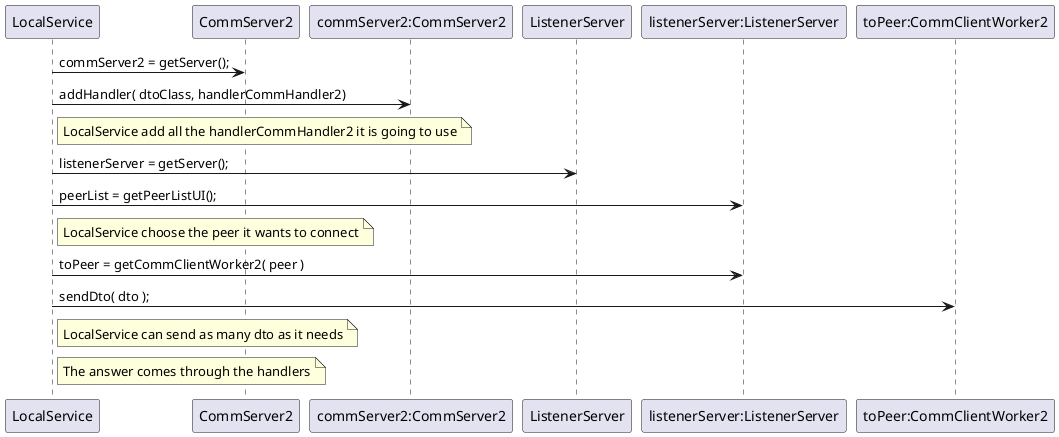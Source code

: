 @startuml
    participant "LocalService"
    participant "CommServer2"
    participant "commServer2:CommServer2" as commServer2
    participant "ListenerServer"
    participant "listenerServer:ListenerServer" as listenerServer
    participant "toPeer:CommClientWorker2" as toPeer

    LocalService -> CommServer2 : commServer2 = getServer();
    LocalService -> commServer2 : addHandler( dtoClass, handlerCommHandler2)
    note right of LocalService: LocalService add all the handlerCommHandler2 it is going to use


    LocalService -> ListenerServer : listenerServer = getServer();
    LocalService -> listenerServer : peerList = getPeerListUI();
    note right of LocalService: LocalService choose the peer it wants to connect
    LocalService ->listenerServer : toPeer = getCommClientWorker2( peer )

    LocalService->toPeer : sendDto( dto );

    note right of LocalService: LocalService can send as many dto as it needs
    note right of LocalService: The answer comes through the handlers


@enduml

